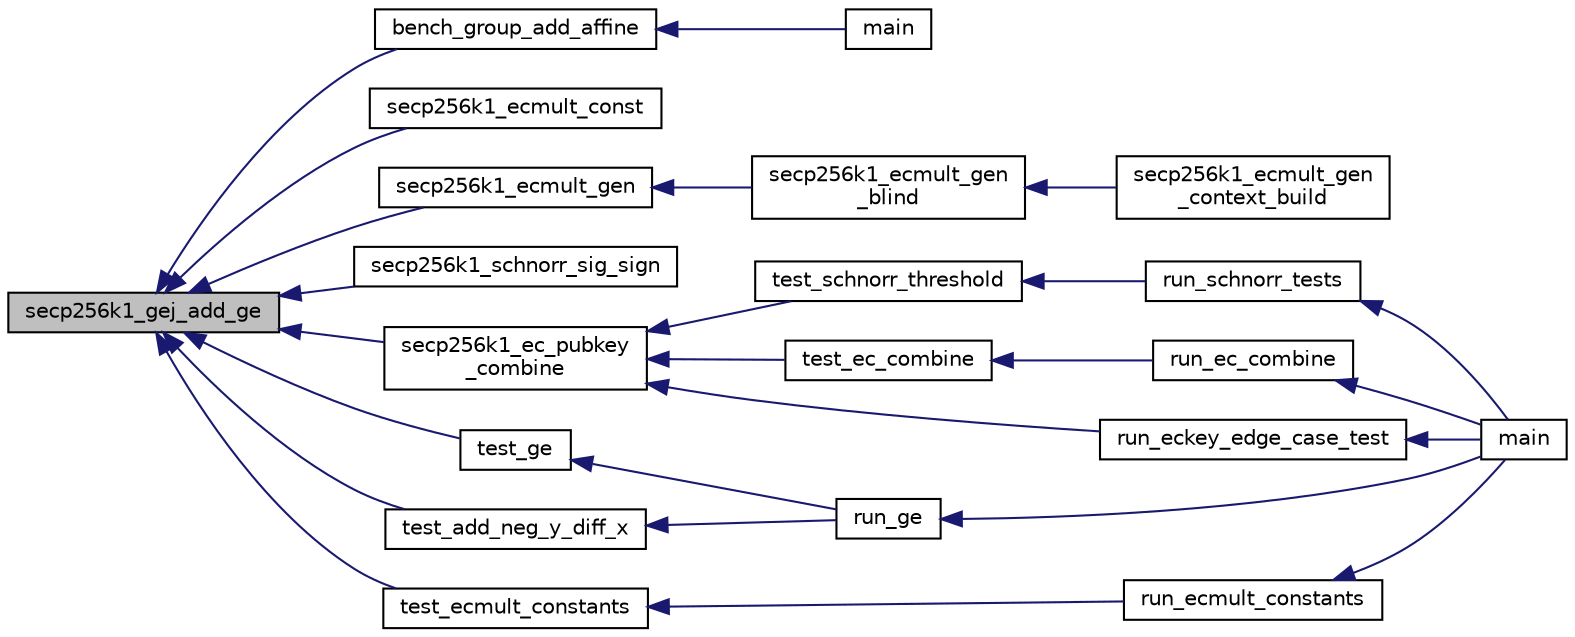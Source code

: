 digraph "secp256k1_gej_add_ge"
{
  edge [fontname="Helvetica",fontsize="10",labelfontname="Helvetica",labelfontsize="10"];
  node [fontname="Helvetica",fontsize="10",shape=record];
  rankdir="LR";
  Node1743 [label="secp256k1_gej_add_ge",height=0.2,width=0.4,color="black", fillcolor="grey75", style="filled", fontcolor="black"];
  Node1743 -> Node1744 [dir="back",color="midnightblue",fontsize="10",style="solid",fontname="Helvetica"];
  Node1744 [label="bench_group_add_affine",height=0.2,width=0.4,color="black", fillcolor="white", style="filled",URL="$d9/d5e/bench__internal_8c.html#a035c2e84ac8291dcfc8e3cc11c9af781"];
  Node1744 -> Node1745 [dir="back",color="midnightblue",fontsize="10",style="solid",fontname="Helvetica"];
  Node1745 [label="main",height=0.2,width=0.4,color="black", fillcolor="white", style="filled",URL="$d9/d5e/bench__internal_8c.html#a3c04138a5bfe5d72780bb7e82a18e627"];
  Node1743 -> Node1746 [dir="back",color="midnightblue",fontsize="10",style="solid",fontname="Helvetica"];
  Node1746 [label="secp256k1_ecmult_const",height=0.2,width=0.4,color="black", fillcolor="white", style="filled",URL="$d6/d3e/ecmult__const__impl_8h.html#a89f4e02fa2a4630ae0c5e302457f7931"];
  Node1743 -> Node1747 [dir="back",color="midnightblue",fontsize="10",style="solid",fontname="Helvetica"];
  Node1747 [label="secp256k1_ecmult_gen",height=0.2,width=0.4,color="black", fillcolor="white", style="filled",URL="$d9/d00/ecmult__gen__impl_8h.html#a3d28ad125fc1206272b0ecbdfdf7a8f4"];
  Node1747 -> Node1748 [dir="back",color="midnightblue",fontsize="10",style="solid",fontname="Helvetica"];
  Node1748 [label="secp256k1_ecmult_gen\l_blind",height=0.2,width=0.4,color="black", fillcolor="white", style="filled",URL="$d9/d00/ecmult__gen__impl_8h.html#a7e41f045cb4901a4eba781966fa35abd"];
  Node1748 -> Node1749 [dir="back",color="midnightblue",fontsize="10",style="solid",fontname="Helvetica"];
  Node1749 [label="secp256k1_ecmult_gen\l_context_build",height=0.2,width=0.4,color="black", fillcolor="white", style="filled",URL="$d9/d00/ecmult__gen__impl_8h.html#afaf90b2a6554053187cdc89df0dafd21"];
  Node1743 -> Node1750 [dir="back",color="midnightblue",fontsize="10",style="solid",fontname="Helvetica"];
  Node1750 [label="secp256k1_schnorr_sig_sign",height=0.2,width=0.4,color="black", fillcolor="white", style="filled",URL="$d9/d8b/schnorr__impl_8h.html#ab58ca77446a7d8daff985d07d43e7175",tooltip="Custom Schnorr-based signature scheme. "];
  Node1743 -> Node1751 [dir="back",color="midnightblue",fontsize="10",style="solid",fontname="Helvetica"];
  Node1751 [label="secp256k1_ec_pubkey\l_combine",height=0.2,width=0.4,color="black", fillcolor="white", style="filled",URL="$d1/d8c/secp256k1_8c.html#a92498665c38198fc1943e463c017c140",tooltip="Add a number of public keys together. "];
  Node1751 -> Node1752 [dir="back",color="midnightblue",fontsize="10",style="solid",fontname="Helvetica"];
  Node1752 [label="test_schnorr_threshold",height=0.2,width=0.4,color="black", fillcolor="white", style="filled",URL="$d4/d1d/schnorr_2tests__impl_8h.html#a7c79e0204a103b99844bdf1b2ac4cb57"];
  Node1752 -> Node1753 [dir="back",color="midnightblue",fontsize="10",style="solid",fontname="Helvetica"];
  Node1753 [label="run_schnorr_tests",height=0.2,width=0.4,color="black", fillcolor="white", style="filled",URL="$d4/d1d/schnorr_2tests__impl_8h.html#a6b31cc8facecda629cf588196a4c936b"];
  Node1753 -> Node1754 [dir="back",color="midnightblue",fontsize="10",style="solid",fontname="Helvetica"];
  Node1754 [label="main",height=0.2,width=0.4,color="black", fillcolor="white", style="filled",URL="$d5/d7f/tests_8c.html#a3c04138a5bfe5d72780bb7e82a18e627"];
  Node1751 -> Node1755 [dir="back",color="midnightblue",fontsize="10",style="solid",fontname="Helvetica"];
  Node1755 [label="test_ec_combine",height=0.2,width=0.4,color="black", fillcolor="white", style="filled",URL="$d5/d7f/tests_8c.html#af668387a475fa94107e316b2ddc003cf"];
  Node1755 -> Node1756 [dir="back",color="midnightblue",fontsize="10",style="solid",fontname="Helvetica"];
  Node1756 [label="run_ec_combine",height=0.2,width=0.4,color="black", fillcolor="white", style="filled",URL="$d5/d7f/tests_8c.html#a394075284eed27ac8d87935f73d4c673"];
  Node1756 -> Node1754 [dir="back",color="midnightblue",fontsize="10",style="solid",fontname="Helvetica"];
  Node1751 -> Node1757 [dir="back",color="midnightblue",fontsize="10",style="solid",fontname="Helvetica"];
  Node1757 [label="run_eckey_edge_case_test",height=0.2,width=0.4,color="black", fillcolor="white", style="filled",URL="$d5/d7f/tests_8c.html#a32498e86a99a258f68cd4b1176f47966"];
  Node1757 -> Node1754 [dir="back",color="midnightblue",fontsize="10",style="solid",fontname="Helvetica"];
  Node1743 -> Node1758 [dir="back",color="midnightblue",fontsize="10",style="solid",fontname="Helvetica"];
  Node1758 [label="test_ge",height=0.2,width=0.4,color="black", fillcolor="white", style="filled",URL="$d5/d7f/tests_8c.html#a3084bb11900a5e4d33115904d0ceb847"];
  Node1758 -> Node1759 [dir="back",color="midnightblue",fontsize="10",style="solid",fontname="Helvetica"];
  Node1759 [label="run_ge",height=0.2,width=0.4,color="black", fillcolor="white", style="filled",URL="$d5/d7f/tests_8c.html#aa7ad70a73e9a44f0b9486ffe6f46ca39"];
  Node1759 -> Node1754 [dir="back",color="midnightblue",fontsize="10",style="solid",fontname="Helvetica"];
  Node1743 -> Node1760 [dir="back",color="midnightblue",fontsize="10",style="solid",fontname="Helvetica"];
  Node1760 [label="test_add_neg_y_diff_x",height=0.2,width=0.4,color="black", fillcolor="white", style="filled",URL="$d5/d7f/tests_8c.html#a849e08074670ab1644fdec5cc5ef08a7"];
  Node1760 -> Node1759 [dir="back",color="midnightblue",fontsize="10",style="solid",fontname="Helvetica"];
  Node1743 -> Node1761 [dir="back",color="midnightblue",fontsize="10",style="solid",fontname="Helvetica"];
  Node1761 [label="test_ecmult_constants",height=0.2,width=0.4,color="black", fillcolor="white", style="filled",URL="$d5/d7f/tests_8c.html#ab02e05e21c96c34d9497e2bdd44d2e3a"];
  Node1761 -> Node1762 [dir="back",color="midnightblue",fontsize="10",style="solid",fontname="Helvetica"];
  Node1762 [label="run_ecmult_constants",height=0.2,width=0.4,color="black", fillcolor="white", style="filled",URL="$d5/d7f/tests_8c.html#a93c275726298d7a59a4f027996a958b4"];
  Node1762 -> Node1754 [dir="back",color="midnightblue",fontsize="10",style="solid",fontname="Helvetica"];
}
